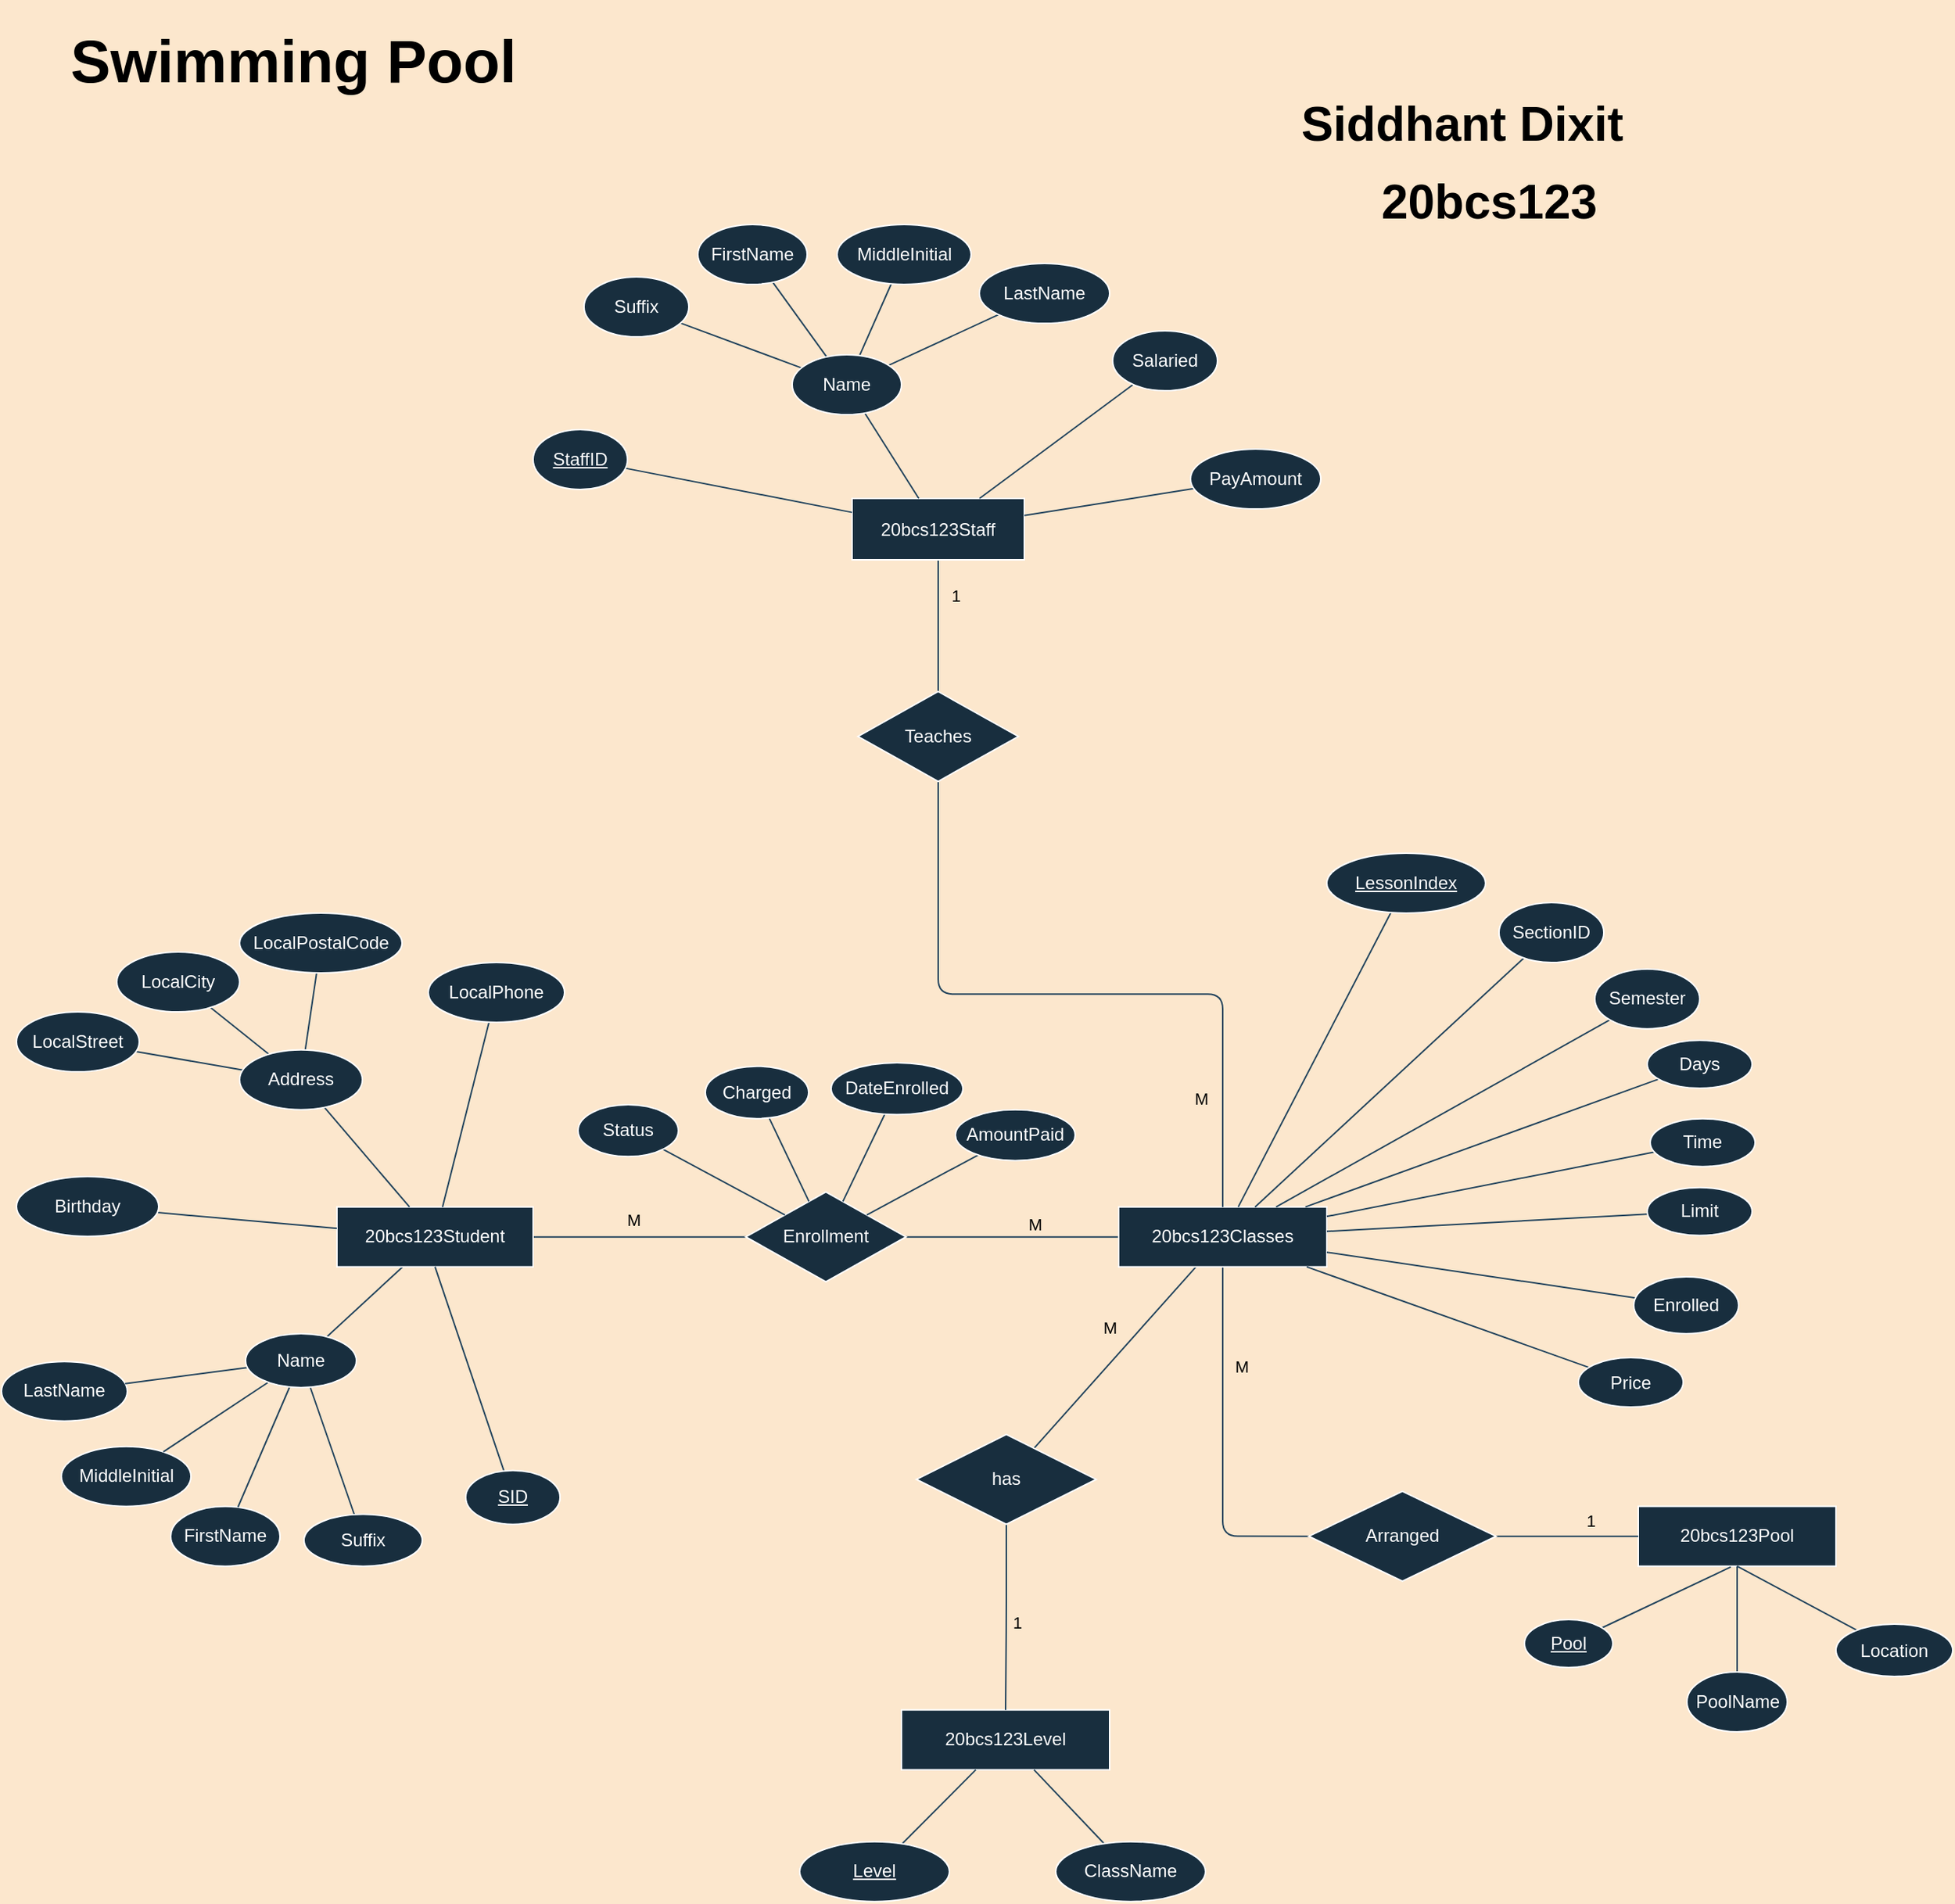 <mxfile version="16.5.1" type="device"><diagram id="lTKcX8CWJpldXRQa8QjM" name="Page-1"><mxGraphModel dx="2995" dy="2460" grid="0" gridSize="10" guides="1" tooltips="1" connect="1" arrows="1" fold="1" page="0" pageScale="1" pageWidth="1100" pageHeight="850" background="#FCE7CD" math="0" shadow="0"><root><mxCell id="0"/><mxCell id="1" parent="0"/><mxCell id="DcmBrMfT6RgIFSw1Zs6l-25" style="edgeStyle=orthogonalEdgeStyle;curved=0;rounded=1;sketch=0;orthogonalLoop=1;jettySize=auto;html=1;entryX=0;entryY=0.5;entryDx=0;entryDy=0;endArrow=none;endFill=0;strokeColor=#23445D;" edge="1" parent="1" source="DcmBrMfT6RgIFSw1Zs6l-1" target="DcmBrMfT6RgIFSw1Zs6l-3"><mxGeometry relative="1" as="geometry"/></mxCell><mxCell id="DcmBrMfT6RgIFSw1Zs6l-32" value="M" style="edgeLabel;html=1;align=center;verticalAlign=middle;resizable=0;points=[];fontColor=#000000;labelBackgroundColor=none;" vertex="1" connectable="0" parent="DcmBrMfT6RgIFSw1Zs6l-25"><mxGeometry x="-0.165" relative="1" as="geometry"><mxPoint x="7" y="-12" as="offset"/></mxGeometry></mxCell><mxCell id="DcmBrMfT6RgIFSw1Zs6l-125" style="edgeStyle=none;rounded=1;sketch=0;orthogonalLoop=1;jettySize=auto;html=1;labelBackgroundColor=none;fontColor=#FFFFFF;endArrow=none;endFill=0;strokeColor=#23445D;" edge="1" parent="1" source="DcmBrMfT6RgIFSw1Zs6l-1" target="DcmBrMfT6RgIFSw1Zs6l-123"><mxGeometry relative="1" as="geometry"/></mxCell><mxCell id="DcmBrMfT6RgIFSw1Zs6l-1" value="20bcs123Student" style="whiteSpace=wrap;html=1;align=center;rounded=0;sketch=0;fontColor=#FFFFFF;strokeColor=#FFFFFF;fillColor=#182E3E;" vertex="1" parent="1"><mxGeometry x="-12" y="227.33" width="131" height="40" as="geometry"/></mxCell><mxCell id="DcmBrMfT6RgIFSw1Zs6l-18" value="M" style="rounded=1;sketch=0;orthogonalLoop=1;jettySize=auto;html=1;strokeColor=#23445D;endArrow=none;endFill=0;labelBackgroundColor=none;" edge="1" parent="1" source="DcmBrMfT6RgIFSw1Zs6l-2" target="DcmBrMfT6RgIFSw1Zs6l-15"><mxGeometry x="-0.154" y="-16" relative="1" as="geometry"><mxPoint as="offset"/></mxGeometry></mxCell><mxCell id="DcmBrMfT6RgIFSw1Zs6l-23" style="edgeStyle=orthogonalEdgeStyle;curved=0;rounded=1;sketch=0;orthogonalLoop=1;jettySize=auto;html=1;entryX=0;entryY=0.5;entryDx=0;entryDy=0;endArrow=none;endFill=0;strokeColor=#23445D;" edge="1" parent="1" source="DcmBrMfT6RgIFSw1Zs6l-2" target="DcmBrMfT6RgIFSw1Zs6l-13"><mxGeometry relative="1" as="geometry"/></mxCell><mxCell id="DcmBrMfT6RgIFSw1Zs6l-28" value="M" style="edgeLabel;html=1;align=center;verticalAlign=middle;resizable=0;points=[];fontColor=#000000;labelBackgroundColor=none;" vertex="1" connectable="0" parent="DcmBrMfT6RgIFSw1Zs6l-23"><mxGeometry x="-0.165" relative="1" as="geometry"><mxPoint x="12" y="-33" as="offset"/></mxGeometry></mxCell><mxCell id="DcmBrMfT6RgIFSw1Zs6l-30" style="edgeStyle=orthogonalEdgeStyle;curved=0;rounded=1;sketch=0;orthogonalLoop=1;jettySize=auto;html=1;exitX=0;exitY=0.5;exitDx=0;exitDy=0;fontColor=#000000;endArrow=none;endFill=0;strokeColor=#23445D;" edge="1" parent="1" source="DcmBrMfT6RgIFSw1Zs6l-2" target="DcmBrMfT6RgIFSw1Zs6l-3"><mxGeometry relative="1" as="geometry"/></mxCell><mxCell id="DcmBrMfT6RgIFSw1Zs6l-31" value="M" style="edgeLabel;html=1;align=center;verticalAlign=middle;resizable=0;points=[];fontColor=#000000;labelBackgroundColor=none;" vertex="1" connectable="0" parent="DcmBrMfT6RgIFSw1Zs6l-30"><mxGeometry x="-0.146" y="1" relative="1" as="geometry"><mxPoint x="4" y="-10" as="offset"/></mxGeometry></mxCell><mxCell id="DcmBrMfT6RgIFSw1Zs6l-2" value="20bcs123Classes" style="whiteSpace=wrap;html=1;align=center;rounded=0;sketch=0;fontColor=#FFFFFF;strokeColor=#FFFFFF;fillColor=#182E3E;" vertex="1" parent="1"><mxGeometry x="510" y="227.33" width="139" height="40" as="geometry"/></mxCell><mxCell id="DcmBrMfT6RgIFSw1Zs6l-3" value="Enrollment" style="shape=rhombus;perimeter=rhombusPerimeter;whiteSpace=wrap;html=1;align=center;rounded=0;sketch=0;fontColor=#FFFFFF;strokeColor=#FFFFFF;fillColor=#182E3E;" vertex="1" parent="1"><mxGeometry x="261" y="217.33" width="107" height="60" as="geometry"/></mxCell><mxCell id="DcmBrMfT6RgIFSw1Zs6l-21" value="1" style="edgeStyle=orthogonalEdgeStyle;curved=0;rounded=1;sketch=0;orthogonalLoop=1;jettySize=auto;html=1;endArrow=none;endFill=0;strokeColor=#23445D;labelBackgroundColor=none;" edge="1" parent="1" source="DcmBrMfT6RgIFSw1Zs6l-7" target="DcmBrMfT6RgIFSw1Zs6l-10"><mxGeometry x="-0.465" y="11" relative="1" as="geometry"><mxPoint as="offset"/></mxGeometry></mxCell><mxCell id="DcmBrMfT6RgIFSw1Zs6l-7" value="20bcs123Staff" style="whiteSpace=wrap;html=1;align=center;rounded=0;sketch=0;fontColor=#FFFFFF;strokeColor=#FFFFFF;fillColor=#182E3E;" vertex="1" parent="1"><mxGeometry x="332" y="-246" width="115" height="41" as="geometry"/></mxCell><mxCell id="DcmBrMfT6RgIFSw1Zs6l-20" style="edgeStyle=orthogonalEdgeStyle;curved=0;rounded=1;sketch=0;orthogonalLoop=1;jettySize=auto;html=1;exitX=0.5;exitY=1;exitDx=0;exitDy=0;entryX=0.5;entryY=0;entryDx=0;entryDy=0;endArrow=none;endFill=0;strokeColor=#23445D;" edge="1" parent="1" source="DcmBrMfT6RgIFSw1Zs6l-10" target="DcmBrMfT6RgIFSw1Zs6l-2"><mxGeometry relative="1" as="geometry"/></mxCell><mxCell id="DcmBrMfT6RgIFSw1Zs6l-33" value="M" style="edgeLabel;html=1;align=center;verticalAlign=middle;resizable=0;points=[];fontColor=#000000;labelBackgroundColor=none;" vertex="1" connectable="0" parent="DcmBrMfT6RgIFSw1Zs6l-20"><mxGeometry x="0.148" y="1" relative="1" as="geometry"><mxPoint x="45" y="71" as="offset"/></mxGeometry></mxCell><mxCell id="DcmBrMfT6RgIFSw1Zs6l-10" value="Teaches" style="shape=rhombus;perimeter=rhombusPerimeter;whiteSpace=wrap;html=1;align=center;rounded=0;sketch=0;fontColor=#FFFFFF;strokeColor=#FFFFFF;fillColor=#182E3E;" vertex="1" parent="1"><mxGeometry x="336" y="-117.0" width="107" height="60" as="geometry"/></mxCell><mxCell id="DcmBrMfT6RgIFSw1Zs6l-12" value="20bcs123Pool" style="whiteSpace=wrap;html=1;align=center;rounded=0;sketch=0;fontColor=#FFFFFF;strokeColor=#FFFFFF;fillColor=#182E3E;" vertex="1" parent="1"><mxGeometry x="857" y="427.33" width="132" height="40" as="geometry"/></mxCell><mxCell id="DcmBrMfT6RgIFSw1Zs6l-24" style="edgeStyle=orthogonalEdgeStyle;curved=0;rounded=1;sketch=0;orthogonalLoop=1;jettySize=auto;html=1;entryX=0;entryY=0.5;entryDx=0;entryDy=0;endArrow=none;endFill=0;strokeColor=#23445D;" edge="1" parent="1" source="DcmBrMfT6RgIFSw1Zs6l-13" target="DcmBrMfT6RgIFSw1Zs6l-12"><mxGeometry relative="1" as="geometry"/></mxCell><mxCell id="DcmBrMfT6RgIFSw1Zs6l-27" value="&lt;font color=&quot;#000000&quot;&gt;1&lt;/font&gt;" style="edgeLabel;html=1;align=center;verticalAlign=middle;resizable=0;points=[];fontColor=#FFFFFF;labelBackgroundColor=none;" vertex="1" connectable="0" parent="DcmBrMfT6RgIFSw1Zs6l-24"><mxGeometry x="0.36" y="-1" relative="1" as="geometry"><mxPoint x="-2" y="-12" as="offset"/></mxGeometry></mxCell><mxCell id="DcmBrMfT6RgIFSw1Zs6l-13" value="Arranged" style="shape=rhombus;perimeter=rhombusPerimeter;whiteSpace=wrap;html=1;align=center;rounded=0;sketch=0;fontColor=#FFFFFF;strokeColor=#FFFFFF;fillColor=#182E3E;" vertex="1" parent="1"><mxGeometry x="637" y="417.33" width="125" height="60" as="geometry"/></mxCell><mxCell id="DcmBrMfT6RgIFSw1Zs6l-14" value="20bcs123Level" style="whiteSpace=wrap;html=1;align=center;rounded=0;sketch=0;fontColor=#FFFFFF;strokeColor=#FFFFFF;fillColor=#182E3E;" vertex="1" parent="1"><mxGeometry x="365" y="563.33" width="139" height="40" as="geometry"/></mxCell><mxCell id="DcmBrMfT6RgIFSw1Zs6l-19" value="1" style="edgeStyle=orthogonalEdgeStyle;curved=0;rounded=1;sketch=0;orthogonalLoop=1;jettySize=auto;html=1;entryX=0.5;entryY=0;entryDx=0;entryDy=0;endArrow=none;endFill=0;strokeColor=#23445D;labelBackgroundColor=none;" edge="1" parent="1" source="DcmBrMfT6RgIFSw1Zs6l-15" target="DcmBrMfT6RgIFSw1Zs6l-14"><mxGeometry x="0.068" y="7" relative="1" as="geometry"><mxPoint as="offset"/></mxGeometry></mxCell><mxCell id="DcmBrMfT6RgIFSw1Zs6l-15" value="has" style="shape=rhombus;perimeter=rhombusPerimeter;whiteSpace=wrap;html=1;align=center;rounded=0;sketch=0;fontColor=#FFFFFF;strokeColor=#FFFFFF;fillColor=#182E3E;" vertex="1" parent="1"><mxGeometry x="375" y="379.33" width="120" height="60" as="geometry"/></mxCell><mxCell id="DcmBrMfT6RgIFSw1Zs6l-43" style="edgeStyle=none;rounded=1;sketch=0;orthogonalLoop=1;jettySize=auto;html=1;labelBackgroundColor=none;fontColor=#FFFFFF;endArrow=none;endFill=0;strokeColor=#23445D;" edge="1" parent="1" source="DcmBrMfT6RgIFSw1Zs6l-39" target="DcmBrMfT6RgIFSw1Zs6l-14"><mxGeometry relative="1" as="geometry"/></mxCell><mxCell id="DcmBrMfT6RgIFSw1Zs6l-39" value="ClassName" style="ellipse;whiteSpace=wrap;html=1;align=center;rounded=0;labelBackgroundColor=none;sketch=0;fontColor=#FFFFFF;strokeColor=#FFFFFF;fillColor=#182E3E;" vertex="1" parent="1"><mxGeometry x="468" y="651.33" width="100" height="40" as="geometry"/></mxCell><mxCell id="DcmBrMfT6RgIFSw1Zs6l-42" style="rounded=1;sketch=0;orthogonalLoop=1;jettySize=auto;html=1;labelBackgroundColor=none;fontColor=#FFFFFF;endArrow=none;endFill=0;strokeColor=#23445D;" edge="1" parent="1" source="DcmBrMfT6RgIFSw1Zs6l-41" target="DcmBrMfT6RgIFSw1Zs6l-14"><mxGeometry relative="1" as="geometry"/></mxCell><mxCell id="DcmBrMfT6RgIFSw1Zs6l-41" value="Level" style="ellipse;whiteSpace=wrap;html=1;align=center;fontStyle=4;rounded=0;labelBackgroundColor=none;sketch=0;fontColor=#FFFFFF;strokeColor=#FFFFFF;fillColor=#182E3E;" vertex="1" parent="1"><mxGeometry x="297" y="651.33" width="100" height="40" as="geometry"/></mxCell><mxCell id="DcmBrMfT6RgIFSw1Zs6l-48" style="edgeStyle=none;rounded=1;sketch=0;orthogonalLoop=1;jettySize=auto;html=1;entryX=0.468;entryY=1.013;entryDx=0;entryDy=0;entryPerimeter=0;labelBackgroundColor=none;fontColor=#FFFFFF;endArrow=none;endFill=0;strokeColor=#23445D;" edge="1" parent="1" source="DcmBrMfT6RgIFSw1Zs6l-44" target="DcmBrMfT6RgIFSw1Zs6l-12"><mxGeometry relative="1" as="geometry"/></mxCell><mxCell id="DcmBrMfT6RgIFSw1Zs6l-44" value="Pool" style="ellipse;whiteSpace=wrap;html=1;align=center;fontStyle=4;rounded=0;labelBackgroundColor=none;sketch=0;fontColor=#FFFFFF;strokeColor=#FFFFFF;fillColor=#182E3E;" vertex="1" parent="1"><mxGeometry x="781" y="503" width="59" height="32" as="geometry"/></mxCell><mxCell id="DcmBrMfT6RgIFSw1Zs6l-49" style="edgeStyle=none;rounded=1;sketch=0;orthogonalLoop=1;jettySize=auto;html=1;labelBackgroundColor=none;fontColor=#FFFFFF;endArrow=none;endFill=0;strokeColor=#23445D;" edge="1" parent="1" source="DcmBrMfT6RgIFSw1Zs6l-45" target="DcmBrMfT6RgIFSw1Zs6l-12"><mxGeometry relative="1" as="geometry"/></mxCell><mxCell id="DcmBrMfT6RgIFSw1Zs6l-45" value="PoolName" style="ellipse;whiteSpace=wrap;html=1;align=center;rounded=0;labelBackgroundColor=none;sketch=0;fontColor=#FFFFFF;strokeColor=#FFFFFF;fillColor=#182E3E;" vertex="1" parent="1"><mxGeometry x="889.5" y="538" width="67" height="40" as="geometry"/></mxCell><mxCell id="DcmBrMfT6RgIFSw1Zs6l-50" style="edgeStyle=none;rounded=1;sketch=0;orthogonalLoop=1;jettySize=auto;html=1;labelBackgroundColor=none;fontColor=#FFFFFF;endArrow=none;endFill=0;strokeColor=#23445D;entryX=0.5;entryY=1;entryDx=0;entryDy=0;" edge="1" parent="1" source="DcmBrMfT6RgIFSw1Zs6l-46" target="DcmBrMfT6RgIFSw1Zs6l-12"><mxGeometry relative="1" as="geometry"/></mxCell><mxCell id="DcmBrMfT6RgIFSw1Zs6l-46" value="Location" style="ellipse;whiteSpace=wrap;html=1;align=center;rounded=0;labelBackgroundColor=none;sketch=0;fontColor=#FFFFFF;strokeColor=#FFFFFF;fillColor=#182E3E;" vertex="1" parent="1"><mxGeometry x="989" y="506" width="78" height="35" as="geometry"/></mxCell><mxCell id="DcmBrMfT6RgIFSw1Zs6l-141" value="" style="edgeStyle=none;rounded=1;sketch=0;orthogonalLoop=1;jettySize=auto;html=1;labelBackgroundColor=none;fontColor=#FFFFFF;endArrow=none;endFill=0;strokeColor=#23445D;" edge="1" parent="1" source="DcmBrMfT6RgIFSw1Zs6l-51" target="DcmBrMfT6RgIFSw1Zs6l-135"><mxGeometry relative="1" as="geometry"/></mxCell><mxCell id="DcmBrMfT6RgIFSw1Zs6l-51" value="FirstName" style="ellipse;whiteSpace=wrap;html=1;align=center;rounded=0;labelBackgroundColor=none;sketch=0;fontColor=#FFFFFF;strokeColor=#FFFFFF;fillColor=#182E3E;" vertex="1" parent="1"><mxGeometry x="229" y="-429.0" width="73" height="40" as="geometry"/></mxCell><mxCell id="DcmBrMfT6RgIFSw1Zs6l-64" style="edgeStyle=none;rounded=1;sketch=0;orthogonalLoop=1;jettySize=auto;html=1;labelBackgroundColor=none;fontColor=#FFFFFF;endArrow=none;endFill=0;strokeColor=#23445D;" edge="1" parent="1" source="DcmBrMfT6RgIFSw1Zs6l-52" target="DcmBrMfT6RgIFSw1Zs6l-7"><mxGeometry relative="1" as="geometry"/></mxCell><mxCell id="DcmBrMfT6RgIFSw1Zs6l-52" value="StaffID" style="ellipse;whiteSpace=wrap;html=1;align=center;fontStyle=4;rounded=0;labelBackgroundColor=none;sketch=0;fontColor=#FFFFFF;strokeColor=#FFFFFF;fillColor=#182E3E;" vertex="1" parent="1"><mxGeometry x="119" y="-292.0" width="63" height="40" as="geometry"/></mxCell><mxCell id="DcmBrMfT6RgIFSw1Zs6l-138" style="edgeStyle=none;rounded=1;sketch=0;orthogonalLoop=1;jettySize=auto;html=1;labelBackgroundColor=none;fontColor=#FFFFFF;endArrow=none;endFill=0;strokeColor=#23445D;" edge="1" parent="1" source="DcmBrMfT6RgIFSw1Zs6l-53" target="DcmBrMfT6RgIFSw1Zs6l-135"><mxGeometry relative="1" as="geometry"/></mxCell><mxCell id="DcmBrMfT6RgIFSw1Zs6l-53" value="MiddleInitial" style="ellipse;whiteSpace=wrap;html=1;align=center;rounded=0;labelBackgroundColor=none;sketch=0;fontColor=#FFFFFF;strokeColor=#FFFFFF;fillColor=#182E3E;" vertex="1" parent="1"><mxGeometry x="322" y="-429.0" width="89.5" height="40" as="geometry"/></mxCell><mxCell id="DcmBrMfT6RgIFSw1Zs6l-140" style="edgeStyle=none;rounded=1;sketch=0;orthogonalLoop=1;jettySize=auto;html=1;labelBackgroundColor=none;fontColor=#FFFFFF;endArrow=none;endFill=0;strokeColor=#23445D;" edge="1" parent="1" source="DcmBrMfT6RgIFSw1Zs6l-54" target="DcmBrMfT6RgIFSw1Zs6l-135"><mxGeometry relative="1" as="geometry"/></mxCell><mxCell id="DcmBrMfT6RgIFSw1Zs6l-54" value="LastName" style="ellipse;whiteSpace=wrap;html=1;align=center;rounded=0;labelBackgroundColor=none;sketch=0;fontColor=#FFFFFF;strokeColor=#FFFFFF;fillColor=#182E3E;" vertex="1" parent="1"><mxGeometry x="417" y="-403.0" width="87" height="40" as="geometry"/></mxCell><mxCell id="DcmBrMfT6RgIFSw1Zs6l-142" style="edgeStyle=none;rounded=1;sketch=0;orthogonalLoop=1;jettySize=auto;html=1;labelBackgroundColor=none;fontColor=#FFFFFF;endArrow=none;endFill=0;strokeColor=#23445D;" edge="1" parent="1" source="DcmBrMfT6RgIFSw1Zs6l-55" target="DcmBrMfT6RgIFSw1Zs6l-135"><mxGeometry relative="1" as="geometry"/></mxCell><mxCell id="DcmBrMfT6RgIFSw1Zs6l-55" value="Suffix" style="ellipse;whiteSpace=wrap;html=1;align=center;rounded=0;labelBackgroundColor=none;sketch=0;fontColor=#FFFFFF;strokeColor=#FFFFFF;fillColor=#182E3E;" vertex="1" parent="1"><mxGeometry x="153" y="-394.0" width="70" height="40" as="geometry"/></mxCell><mxCell id="DcmBrMfT6RgIFSw1Zs6l-59" style="edgeStyle=none;rounded=1;sketch=0;orthogonalLoop=1;jettySize=auto;html=1;labelBackgroundColor=none;fontColor=#FFFFFF;endArrow=none;endFill=0;strokeColor=#23445D;" edge="1" parent="1" source="DcmBrMfT6RgIFSw1Zs6l-56" target="DcmBrMfT6RgIFSw1Zs6l-7"><mxGeometry relative="1" as="geometry"/></mxCell><mxCell id="DcmBrMfT6RgIFSw1Zs6l-56" value="Salaried" style="ellipse;whiteSpace=wrap;html=1;align=center;rounded=0;labelBackgroundColor=none;sketch=0;fontColor=#FFFFFF;strokeColor=#FFFFFF;fillColor=#182E3E;" vertex="1" parent="1"><mxGeometry x="506" y="-358.0" width="70" height="40" as="geometry"/></mxCell><mxCell id="DcmBrMfT6RgIFSw1Zs6l-58" value="" style="edgeStyle=none;rounded=1;sketch=0;orthogonalLoop=1;jettySize=auto;html=1;labelBackgroundColor=none;fontColor=#FFFFFF;endArrow=none;endFill=0;strokeColor=#23445D;" edge="1" parent="1" source="DcmBrMfT6RgIFSw1Zs6l-57" target="DcmBrMfT6RgIFSw1Zs6l-7"><mxGeometry relative="1" as="geometry"><mxPoint x="476.122" y="-237.504" as="sourcePoint"/></mxGeometry></mxCell><mxCell id="DcmBrMfT6RgIFSw1Zs6l-57" value="PayAmount" style="ellipse;whiteSpace=wrap;html=1;align=center;rounded=0;labelBackgroundColor=none;sketch=0;fontColor=#FFFFFF;strokeColor=#FFFFFF;fillColor=#182E3E;" vertex="1" parent="1"><mxGeometry x="558" y="-279" width="87" height="40" as="geometry"/></mxCell><mxCell id="DcmBrMfT6RgIFSw1Zs6l-77" style="edgeStyle=none;rounded=1;sketch=0;orthogonalLoop=1;jettySize=auto;html=1;labelBackgroundColor=none;fontColor=#FFFFFF;endArrow=none;endFill=0;strokeColor=#23445D;" edge="1" parent="1" source="DcmBrMfT6RgIFSw1Zs6l-65" target="DcmBrMfT6RgIFSw1Zs6l-2"><mxGeometry relative="1" as="geometry"/></mxCell><mxCell id="DcmBrMfT6RgIFSw1Zs6l-65" value="LessonIndex" style="ellipse;whiteSpace=wrap;html=1;align=center;fontStyle=4;rounded=0;labelBackgroundColor=none;sketch=0;fontColor=#FFFFFF;strokeColor=#FFFFFF;fillColor=#182E3E;" vertex="1" parent="1"><mxGeometry x="649" y="-9" width="106" height="40" as="geometry"/></mxCell><mxCell id="DcmBrMfT6RgIFSw1Zs6l-78" style="edgeStyle=none;rounded=1;sketch=0;orthogonalLoop=1;jettySize=auto;html=1;labelBackgroundColor=none;fontColor=#FFFFFF;endArrow=none;endFill=0;strokeColor=#23445D;" edge="1" parent="1" source="DcmBrMfT6RgIFSw1Zs6l-67" target="DcmBrMfT6RgIFSw1Zs6l-2"><mxGeometry relative="1" as="geometry"/></mxCell><mxCell id="DcmBrMfT6RgIFSw1Zs6l-67" value="SectionID" style="ellipse;whiteSpace=wrap;html=1;align=center;rounded=0;labelBackgroundColor=none;sketch=0;fontColor=#FFFFFF;strokeColor=#FFFFFF;fillColor=#182E3E;" vertex="1" parent="1"><mxGeometry x="764" y="24" width="70" height="40" as="geometry"/></mxCell><mxCell id="DcmBrMfT6RgIFSw1Zs6l-79" style="edgeStyle=none;rounded=1;sketch=0;orthogonalLoop=1;jettySize=auto;html=1;labelBackgroundColor=none;fontColor=#FFFFFF;endArrow=none;endFill=0;strokeColor=#23445D;" edge="1" parent="1" source="DcmBrMfT6RgIFSw1Zs6l-68" target="DcmBrMfT6RgIFSw1Zs6l-2"><mxGeometry relative="1" as="geometry"/></mxCell><mxCell id="DcmBrMfT6RgIFSw1Zs6l-68" value="Semester" style="ellipse;whiteSpace=wrap;html=1;align=center;rounded=0;labelBackgroundColor=none;sketch=0;fontColor=#FFFFFF;strokeColor=#FFFFFF;fillColor=#182E3E;" vertex="1" parent="1"><mxGeometry x="828" y="68.33" width="70" height="40" as="geometry"/></mxCell><mxCell id="DcmBrMfT6RgIFSw1Zs6l-80" style="edgeStyle=none;rounded=1;sketch=0;orthogonalLoop=1;jettySize=auto;html=1;labelBackgroundColor=none;fontColor=#FFFFFF;endArrow=none;endFill=0;strokeColor=#23445D;" edge="1" parent="1" source="DcmBrMfT6RgIFSw1Zs6l-69" target="DcmBrMfT6RgIFSw1Zs6l-2"><mxGeometry relative="1" as="geometry"/></mxCell><mxCell id="DcmBrMfT6RgIFSw1Zs6l-69" value="Days" style="ellipse;whiteSpace=wrap;html=1;align=center;rounded=0;labelBackgroundColor=none;sketch=0;fontColor=#FFFFFF;strokeColor=#FFFFFF;fillColor=#182E3E;" vertex="1" parent="1"><mxGeometry x="863" y="116" width="70" height="32" as="geometry"/></mxCell><mxCell id="DcmBrMfT6RgIFSw1Zs6l-81" style="edgeStyle=none;rounded=1;sketch=0;orthogonalLoop=1;jettySize=auto;html=1;labelBackgroundColor=none;fontColor=#FFFFFF;endArrow=none;endFill=0;strokeColor=#23445D;" edge="1" parent="1" source="DcmBrMfT6RgIFSw1Zs6l-70" target="DcmBrMfT6RgIFSw1Zs6l-2"><mxGeometry relative="1" as="geometry"/></mxCell><mxCell id="DcmBrMfT6RgIFSw1Zs6l-70" value="Time" style="ellipse;whiteSpace=wrap;html=1;align=center;rounded=0;labelBackgroundColor=none;sketch=0;fontColor=#FFFFFF;strokeColor=#FFFFFF;fillColor=#182E3E;" vertex="1" parent="1"><mxGeometry x="865" y="168.33" width="70" height="32" as="geometry"/></mxCell><mxCell id="DcmBrMfT6RgIFSw1Zs6l-82" style="edgeStyle=none;rounded=1;sketch=0;orthogonalLoop=1;jettySize=auto;html=1;labelBackgroundColor=none;fontColor=#FFFFFF;endArrow=none;endFill=0;strokeColor=#23445D;" edge="1" parent="1" source="DcmBrMfT6RgIFSw1Zs6l-73" target="DcmBrMfT6RgIFSw1Zs6l-2"><mxGeometry relative="1" as="geometry"/></mxCell><mxCell id="DcmBrMfT6RgIFSw1Zs6l-73" value="Limit" style="ellipse;whiteSpace=wrap;html=1;align=center;rounded=0;labelBackgroundColor=none;sketch=0;fontColor=#FFFFFF;strokeColor=#FFFFFF;fillColor=#182E3E;" vertex="1" parent="1"><mxGeometry x="863" y="214.33" width="70" height="32" as="geometry"/></mxCell><mxCell id="DcmBrMfT6RgIFSw1Zs6l-83" style="edgeStyle=none;rounded=1;sketch=0;orthogonalLoop=1;jettySize=auto;html=1;labelBackgroundColor=none;fontColor=#FFFFFF;endArrow=none;endFill=0;strokeColor=#23445D;" edge="1" parent="1" source="DcmBrMfT6RgIFSw1Zs6l-74" target="DcmBrMfT6RgIFSw1Zs6l-2"><mxGeometry relative="1" as="geometry"/></mxCell><mxCell id="DcmBrMfT6RgIFSw1Zs6l-74" value="Enrolled" style="ellipse;whiteSpace=wrap;html=1;align=center;rounded=0;labelBackgroundColor=none;sketch=0;fontColor=#FFFFFF;strokeColor=#FFFFFF;fillColor=#182E3E;" vertex="1" parent="1"><mxGeometry x="854" y="274" width="70" height="38" as="geometry"/></mxCell><mxCell id="DcmBrMfT6RgIFSw1Zs6l-84" style="edgeStyle=none;rounded=1;sketch=0;orthogonalLoop=1;jettySize=auto;html=1;labelBackgroundColor=none;fontColor=#FFFFFF;endArrow=none;endFill=0;strokeColor=#23445D;" edge="1" parent="1" source="DcmBrMfT6RgIFSw1Zs6l-75" target="DcmBrMfT6RgIFSw1Zs6l-2"><mxGeometry relative="1" as="geometry"/></mxCell><mxCell id="DcmBrMfT6RgIFSw1Zs6l-75" value="Price" style="ellipse;whiteSpace=wrap;html=1;align=center;rounded=0;labelBackgroundColor=none;sketch=0;fontColor=#FFFFFF;strokeColor=#FFFFFF;fillColor=#182E3E;" vertex="1" parent="1"><mxGeometry x="817" y="328" width="70" height="33" as="geometry"/></mxCell><mxCell id="DcmBrMfT6RgIFSw1Zs6l-104" style="edgeStyle=none;rounded=1;sketch=0;orthogonalLoop=1;jettySize=auto;html=1;entryX=0.5;entryY=1;entryDx=0;entryDy=0;labelBackgroundColor=none;fontColor=#FFFFFF;endArrow=none;endFill=0;strokeColor=#23445D;" edge="1" parent="1" source="DcmBrMfT6RgIFSw1Zs6l-92" target="DcmBrMfT6RgIFSw1Zs6l-1"><mxGeometry relative="1" as="geometry"/></mxCell><mxCell id="DcmBrMfT6RgIFSw1Zs6l-92" value="SID" style="ellipse;whiteSpace=wrap;html=1;align=center;fontStyle=4;rounded=0;labelBackgroundColor=none;sketch=0;fontColor=#FFFFFF;strokeColor=#FFFFFF;fillColor=#182E3E;" vertex="1" parent="1"><mxGeometry x="74" y="403.33" width="63" height="36" as="geometry"/></mxCell><mxCell id="DcmBrMfT6RgIFSw1Zs6l-93" value="FirstName" style="ellipse;whiteSpace=wrap;html=1;align=center;rounded=0;labelBackgroundColor=none;sketch=0;fontColor=#FFFFFF;strokeColor=#FFFFFF;fillColor=#182E3E;" vertex="1" parent="1"><mxGeometry x="-123" y="427.33" width="73" height="40" as="geometry"/></mxCell><mxCell id="DcmBrMfT6RgIFSw1Zs6l-95" value="MiddleInitial" style="ellipse;whiteSpace=wrap;html=1;align=center;rounded=0;labelBackgroundColor=none;sketch=0;fontColor=#FFFFFF;strokeColor=#FFFFFF;fillColor=#182E3E;" vertex="1" parent="1"><mxGeometry x="-196" y="387.33" width="86.5" height="40" as="geometry"/></mxCell><mxCell id="DcmBrMfT6RgIFSw1Zs6l-96" value="LastName" style="ellipse;whiteSpace=wrap;html=1;align=center;rounded=0;labelBackgroundColor=none;sketch=0;fontColor=#FFFFFF;strokeColor=#FFFFFF;fillColor=#182E3E;" vertex="1" parent="1"><mxGeometry x="-236" y="330.66" width="84" height="39.67" as="geometry"/></mxCell><mxCell id="DcmBrMfT6RgIFSw1Zs6l-134" style="edgeStyle=none;rounded=1;sketch=0;orthogonalLoop=1;jettySize=auto;html=1;labelBackgroundColor=none;fontColor=#FFFFFF;endArrow=none;endFill=0;strokeColor=#23445D;" edge="1" parent="1" source="DcmBrMfT6RgIFSw1Zs6l-97" target="DcmBrMfT6RgIFSw1Zs6l-123"><mxGeometry relative="1" as="geometry"/></mxCell><mxCell id="DcmBrMfT6RgIFSw1Zs6l-97" value="Suffix" style="ellipse;whiteSpace=wrap;html=1;align=center;rounded=0;labelBackgroundColor=none;sketch=0;fontColor=#FFFFFF;strokeColor=#FFFFFF;fillColor=#182E3E;" vertex="1" parent="1"><mxGeometry x="-34" y="432.66" width="79" height="34.67" as="geometry"/></mxCell><mxCell id="DcmBrMfT6RgIFSw1Zs6l-132" style="edgeStyle=none;rounded=1;sketch=0;orthogonalLoop=1;jettySize=auto;html=1;labelBackgroundColor=none;fontColor=#FFFFFF;endArrow=none;endFill=0;strokeColor=#23445D;" edge="1" parent="1" source="DcmBrMfT6RgIFSw1Zs6l-98" target="DcmBrMfT6RgIFSw1Zs6l-129"><mxGeometry relative="1" as="geometry"/></mxCell><mxCell id="DcmBrMfT6RgIFSw1Zs6l-98" value="LocalStreet" style="ellipse;whiteSpace=wrap;html=1;align=center;rounded=0;labelBackgroundColor=none;sketch=0;fontColor=#FFFFFF;strokeColor=#FFFFFF;fillColor=#182E3E;" vertex="1" parent="1"><mxGeometry x="-226" y="97.0" width="82" height="40" as="geometry"/></mxCell><mxCell id="DcmBrMfT6RgIFSw1Zs6l-109" style="edgeStyle=none;rounded=1;sketch=0;orthogonalLoop=1;jettySize=auto;html=1;labelBackgroundColor=none;fontColor=#FFFFFF;endArrow=none;endFill=0;strokeColor=#23445D;" edge="1" parent="1" source="DcmBrMfT6RgIFSw1Zs6l-99" target="DcmBrMfT6RgIFSw1Zs6l-1"><mxGeometry relative="1" as="geometry"/></mxCell><mxCell id="DcmBrMfT6RgIFSw1Zs6l-99" value="Birthday" style="ellipse;whiteSpace=wrap;html=1;align=center;rounded=0;labelBackgroundColor=none;sketch=0;fontColor=#FFFFFF;strokeColor=#FFFFFF;fillColor=#182E3E;" vertex="1" parent="1"><mxGeometry x="-226" y="207" width="95" height="40" as="geometry"/></mxCell><mxCell id="DcmBrMfT6RgIFSw1Zs6l-131" style="edgeStyle=none;rounded=1;sketch=0;orthogonalLoop=1;jettySize=auto;html=1;labelBackgroundColor=none;fontColor=#FFFFFF;endArrow=none;endFill=0;strokeColor=#23445D;" edge="1" parent="1" source="DcmBrMfT6RgIFSw1Zs6l-100" target="DcmBrMfT6RgIFSw1Zs6l-129"><mxGeometry relative="1" as="geometry"/></mxCell><mxCell id="DcmBrMfT6RgIFSw1Zs6l-100" value="LocalCity" style="ellipse;whiteSpace=wrap;html=1;align=center;rounded=0;labelBackgroundColor=none;sketch=0;fontColor=#FFFFFF;strokeColor=#FFFFFF;fillColor=#182E3E;" vertex="1" parent="1"><mxGeometry x="-159" y="57" width="82" height="40" as="geometry"/></mxCell><mxCell id="DcmBrMfT6RgIFSw1Zs6l-130" style="edgeStyle=none;rounded=1;sketch=0;orthogonalLoop=1;jettySize=auto;html=1;labelBackgroundColor=none;fontColor=#FFFFFF;endArrow=none;endFill=0;strokeColor=#23445D;" edge="1" parent="1" source="DcmBrMfT6RgIFSw1Zs6l-101" target="DcmBrMfT6RgIFSw1Zs6l-129"><mxGeometry relative="1" as="geometry"/></mxCell><mxCell id="DcmBrMfT6RgIFSw1Zs6l-101" value="LocalPostalCode" style="ellipse;whiteSpace=wrap;html=1;align=center;rounded=0;labelBackgroundColor=none;sketch=0;fontColor=#FFFFFF;strokeColor=#FFFFFF;fillColor=#182E3E;" vertex="1" parent="1"><mxGeometry x="-77" y="31" width="108.5" height="40" as="geometry"/></mxCell><mxCell id="DcmBrMfT6RgIFSw1Zs6l-113" style="edgeStyle=none;rounded=1;sketch=0;orthogonalLoop=1;jettySize=auto;html=1;labelBackgroundColor=none;fontColor=#FFFFFF;endArrow=none;endFill=0;strokeColor=#23445D;" edge="1" parent="1" source="DcmBrMfT6RgIFSw1Zs6l-102" target="DcmBrMfT6RgIFSw1Zs6l-1"><mxGeometry relative="1" as="geometry"/></mxCell><mxCell id="DcmBrMfT6RgIFSw1Zs6l-102" value="LocalPhone" style="ellipse;whiteSpace=wrap;html=1;align=center;rounded=0;labelBackgroundColor=none;sketch=0;fontColor=#FFFFFF;strokeColor=#FFFFFF;fillColor=#182E3E;" vertex="1" parent="1"><mxGeometry x="49" y="64" width="91" height="40" as="geometry"/></mxCell><mxCell id="DcmBrMfT6RgIFSw1Zs6l-118" style="edgeStyle=none;rounded=1;sketch=0;orthogonalLoop=1;jettySize=auto;html=1;labelBackgroundColor=none;fontColor=#FFFFFF;endArrow=none;endFill=0;strokeColor=#23445D;" edge="1" parent="1" source="DcmBrMfT6RgIFSw1Zs6l-114" target="DcmBrMfT6RgIFSw1Zs6l-3"><mxGeometry relative="1" as="geometry"/></mxCell><mxCell id="DcmBrMfT6RgIFSw1Zs6l-114" value="Status" style="ellipse;whiteSpace=wrap;html=1;align=center;rounded=0;labelBackgroundColor=none;sketch=0;fontColor=#FFFFFF;strokeColor=#FFFFFF;fillColor=#182E3E;" vertex="1" parent="1"><mxGeometry x="149" y="159" width="67" height="34.67" as="geometry"/></mxCell><mxCell id="DcmBrMfT6RgIFSw1Zs6l-120" style="edgeStyle=none;rounded=1;sketch=0;orthogonalLoop=1;jettySize=auto;html=1;labelBackgroundColor=none;fontColor=#FFFFFF;endArrow=none;endFill=0;strokeColor=#23445D;" edge="1" parent="1" source="DcmBrMfT6RgIFSw1Zs6l-115" target="DcmBrMfT6RgIFSw1Zs6l-3"><mxGeometry relative="1" as="geometry"/></mxCell><mxCell id="DcmBrMfT6RgIFSw1Zs6l-115" value="Charged" style="ellipse;whiteSpace=wrap;html=1;align=center;rounded=0;labelBackgroundColor=none;sketch=0;fontColor=#FFFFFF;strokeColor=#FFFFFF;fillColor=#182E3E;" vertex="1" parent="1"><mxGeometry x="234" y="133.33" width="69" height="35" as="geometry"/></mxCell><mxCell id="DcmBrMfT6RgIFSw1Zs6l-122" style="edgeStyle=none;rounded=1;sketch=0;orthogonalLoop=1;jettySize=auto;html=1;labelBackgroundColor=none;fontColor=#FFFFFF;endArrow=none;endFill=0;strokeColor=#23445D;" edge="1" parent="1" source="DcmBrMfT6RgIFSw1Zs6l-116" target="DcmBrMfT6RgIFSw1Zs6l-3"><mxGeometry relative="1" as="geometry"/></mxCell><mxCell id="DcmBrMfT6RgIFSw1Zs6l-116" value="AmountPaid" style="ellipse;whiteSpace=wrap;html=1;align=center;rounded=0;labelBackgroundColor=none;sketch=0;fontColor=#FFFFFF;strokeColor=#FFFFFF;fillColor=#182E3E;" vertex="1" parent="1"><mxGeometry x="401" y="162.33" width="80" height="34" as="geometry"/></mxCell><mxCell id="DcmBrMfT6RgIFSw1Zs6l-121" style="edgeStyle=none;rounded=1;sketch=0;orthogonalLoop=1;jettySize=auto;html=1;labelBackgroundColor=none;fontColor=#FFFFFF;endArrow=none;endFill=0;strokeColor=#23445D;" edge="1" parent="1" source="DcmBrMfT6RgIFSw1Zs6l-117" target="DcmBrMfT6RgIFSw1Zs6l-3"><mxGeometry relative="1" as="geometry"/></mxCell><mxCell id="DcmBrMfT6RgIFSw1Zs6l-117" value="DateEnrolled" style="ellipse;whiteSpace=wrap;html=1;align=center;rounded=0;labelBackgroundColor=none;sketch=0;fontColor=#FFFFFF;strokeColor=#FFFFFF;fillColor=#182E3E;" vertex="1" parent="1"><mxGeometry x="318" y="131" width="88" height="34.67" as="geometry"/></mxCell><mxCell id="DcmBrMfT6RgIFSw1Zs6l-126" style="edgeStyle=none;rounded=1;sketch=0;orthogonalLoop=1;jettySize=auto;html=1;labelBackgroundColor=none;fontColor=#FFFFFF;endArrow=none;endFill=0;strokeColor=#23445D;" edge="1" parent="1" source="DcmBrMfT6RgIFSw1Zs6l-123" target="DcmBrMfT6RgIFSw1Zs6l-96"><mxGeometry relative="1" as="geometry"/></mxCell><mxCell id="DcmBrMfT6RgIFSw1Zs6l-127" style="edgeStyle=none;rounded=1;sketch=0;orthogonalLoop=1;jettySize=auto;html=1;labelBackgroundColor=none;fontColor=#FFFFFF;endArrow=none;endFill=0;strokeColor=#23445D;" edge="1" parent="1" source="DcmBrMfT6RgIFSw1Zs6l-123" target="DcmBrMfT6RgIFSw1Zs6l-95"><mxGeometry relative="1" as="geometry"/></mxCell><mxCell id="DcmBrMfT6RgIFSw1Zs6l-128" style="edgeStyle=none;rounded=1;sketch=0;orthogonalLoop=1;jettySize=auto;html=1;labelBackgroundColor=none;fontColor=#FFFFFF;endArrow=none;endFill=0;strokeColor=#23445D;" edge="1" parent="1" source="DcmBrMfT6RgIFSw1Zs6l-123" target="DcmBrMfT6RgIFSw1Zs6l-93"><mxGeometry relative="1" as="geometry"/></mxCell><mxCell id="DcmBrMfT6RgIFSw1Zs6l-123" value="Name" style="ellipse;whiteSpace=wrap;html=1;align=center;rounded=0;labelBackgroundColor=none;sketch=0;fontColor=#FFFFFF;strokeColor=#FFFFFF;fillColor=#182E3E;" vertex="1" parent="1"><mxGeometry x="-73" y="312" width="74" height="36" as="geometry"/></mxCell><mxCell id="DcmBrMfT6RgIFSw1Zs6l-133" style="edgeStyle=none;rounded=1;sketch=0;orthogonalLoop=1;jettySize=auto;html=1;labelBackgroundColor=none;fontColor=#FFFFFF;endArrow=none;endFill=0;strokeColor=#23445D;" edge="1" parent="1" source="DcmBrMfT6RgIFSw1Zs6l-129" target="DcmBrMfT6RgIFSw1Zs6l-1"><mxGeometry relative="1" as="geometry"/></mxCell><mxCell id="DcmBrMfT6RgIFSw1Zs6l-129" value="Address" style="ellipse;whiteSpace=wrap;html=1;align=center;rounded=0;labelBackgroundColor=none;sketch=0;fontColor=#FFFFFF;strokeColor=#FFFFFF;fillColor=#182E3E;" vertex="1" parent="1"><mxGeometry x="-77" y="122.33" width="82" height="40" as="geometry"/></mxCell><mxCell id="DcmBrMfT6RgIFSw1Zs6l-136" style="edgeStyle=none;rounded=1;sketch=0;orthogonalLoop=1;jettySize=auto;html=1;labelBackgroundColor=none;fontColor=#FFFFFF;endArrow=none;endFill=0;strokeColor=#23445D;" edge="1" parent="1" source="DcmBrMfT6RgIFSw1Zs6l-135" target="DcmBrMfT6RgIFSw1Zs6l-7"><mxGeometry relative="1" as="geometry"/></mxCell><mxCell id="DcmBrMfT6RgIFSw1Zs6l-135" value="Name" style="ellipse;whiteSpace=wrap;html=1;align=center;rounded=0;labelBackgroundColor=none;sketch=0;fontColor=#FFFFFF;strokeColor=#FFFFFF;fillColor=#182E3E;" vertex="1" parent="1"><mxGeometry x="292" y="-342.0" width="73" height="40" as="geometry"/></mxCell><mxCell id="DcmBrMfT6RgIFSw1Zs6l-144" value="&lt;h1&gt;&lt;font style=&quot;font-size: 40px&quot;&gt;Swimming Pool&lt;/font&gt;&lt;/h1&gt;" style="text;html=1;strokeColor=none;fillColor=none;align=center;verticalAlign=middle;whiteSpace=wrap;rounded=0;sketch=0;fontColor=#000000;" vertex="1" parent="1"><mxGeometry x="-219" y="-554" width="356" height="30" as="geometry"/></mxCell><mxCell id="DcmBrMfT6RgIFSw1Zs6l-145" value="&lt;h1 style=&quot;font-size: 32px&quot;&gt;Siddhant Dixit&lt;/h1&gt;&lt;div&gt;&lt;br&gt;&lt;/div&gt;" style="text;html=1;strokeColor=none;fillColor=none;align=center;verticalAlign=middle;whiteSpace=wrap;rounded=0;sketch=0;fontColor=#000000;" vertex="1" parent="1"><mxGeometry x="616" y="-504" width="247" height="30" as="geometry"/></mxCell><mxCell id="DcmBrMfT6RgIFSw1Zs6l-146" value="&lt;h1 style=&quot;font-size: 32px&quot;&gt;20bcs123&lt;/h1&gt;" style="text;html=1;strokeColor=none;fillColor=none;align=center;verticalAlign=middle;whiteSpace=wrap;rounded=0;sketch=0;fontColor=#000000;" vertex="1" parent="1"><mxGeometry x="634" y="-459" width="247" height="30" as="geometry"/></mxCell></root></mxGraphModel></diagram></mxfile>